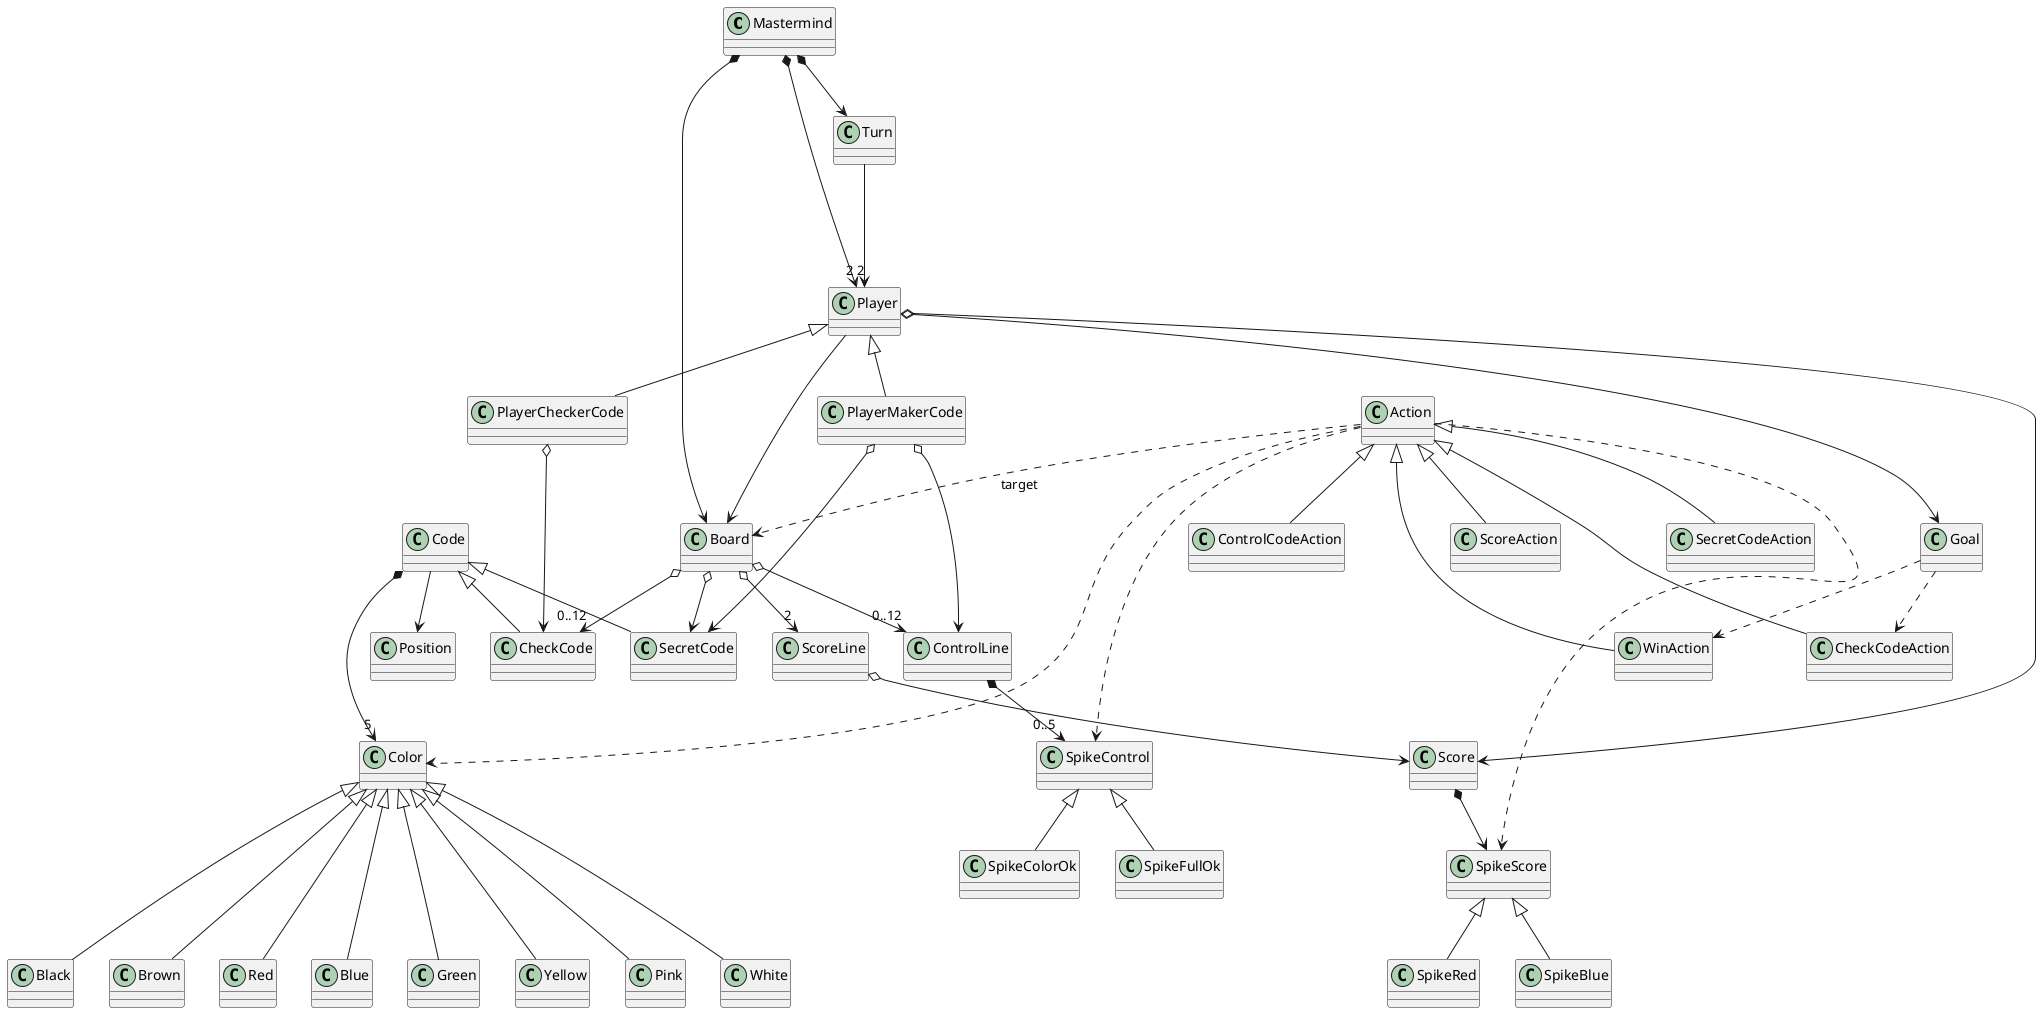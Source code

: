 @startuml mastermind
Mastermind *-down-> Board
Mastermind *-down-> "2" Player
Mastermind *-down-> Turn

Board o-down-> "0..12" CheckCode

Board o-down-> "0..12" ControlLine
Board o-down-> SecretCode
Board o-down-> "2" ScoreLine

ScoreLine o-down-> Score


PlayerCheckerCode o---> CheckCode
PlayerMakerCode o---> SecretCode
PlayerMakerCode o---> ControlLine
Player o---> Score

Player --> Board
Player o---> Goal
together {
Player <|-- PlayerMakerCode
Player <|-- PlayerCheckerCode
}
Action <|-down- SecretCodeAction
Action <|-down- CheckCodeAction
Action <|-down- ControlCodeAction
Action <|-down- ScoreAction
Action <|-down- WinAction
Turn ---> "2" Player


Code *---> "5" Color
Code <|-down- SecretCode
Code <|-down- CheckCode
Code --> Position

ControlLine *-down-> "0..5" SpikeControl
Score *-down-> SpikeScore

Color <|--- Red
Color <|--- Blue
Color <|--- Green
Color <|--- Yellow
Color <|--- Pink
Color <|--- White
Color <|--- Black
Color <|--- Brown

SpikeControl <|-down- SpikeFullOk
SpikeControl <|-down- SpikeColorOk
SpikeScore <|-down- SpikeRed
SpikeScore <|-down- SpikeBlue

Goal ..> WinAction
Goal ..> CheckCodeAction

Action ..> Color
Action ..> SpikeScore
Action ..> SpikeControl
Action ..> Board : target
@enduml